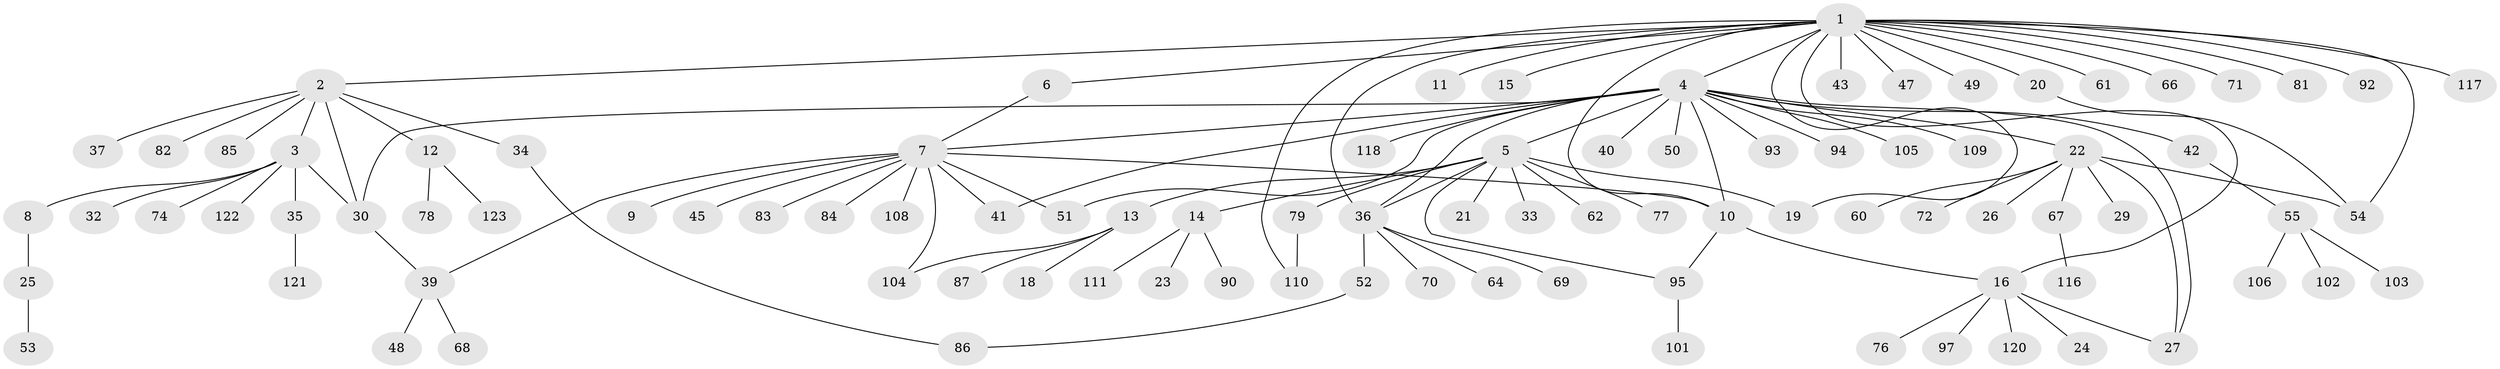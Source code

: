 // original degree distribution, {21: 0.008, 9: 0.016, 8: 0.016, 19: 0.008, 12: 0.008, 2: 0.24, 13: 0.008, 1: 0.576, 4: 0.032, 3: 0.064, 5: 0.016, 7: 0.008}
// Generated by graph-tools (version 1.1) at 2025/41/03/06/25 10:41:48]
// undirected, 95 vertices, 114 edges
graph export_dot {
graph [start="1"]
  node [color=gray90,style=filled];
  1 [super="+17"];
  2 [super="+65"];
  3 [super="+28"];
  4 [super="+44"];
  5 [super="+63"];
  6;
  7 [super="+56"];
  8;
  9;
  10 [super="+98"];
  11;
  12 [super="+31"];
  13 [super="+75"];
  14 [super="+88"];
  15 [super="+80"];
  16 [super="+112"];
  18 [super="+59"];
  19 [super="+46"];
  20 [super="+96"];
  21;
  22 [super="+38"];
  23;
  24 [super="+99"];
  25 [super="+89"];
  26;
  27 [super="+107"];
  29;
  30 [super="+91"];
  32;
  33;
  34;
  35;
  36 [super="+115"];
  37;
  39 [super="+114"];
  40;
  41;
  42;
  43;
  45;
  47;
  48;
  49;
  50;
  51;
  52;
  53;
  54 [super="+57"];
  55 [super="+58"];
  60;
  61;
  62;
  64 [super="+100"];
  66 [super="+73"];
  67;
  68;
  69;
  70;
  71;
  72 [super="+119"];
  74;
  76;
  77;
  78;
  79;
  81;
  82;
  83;
  84;
  85 [super="+125"];
  86 [super="+113"];
  87;
  90;
  92;
  93;
  94;
  95 [super="+124"];
  97;
  101;
  102;
  103;
  104;
  105;
  106;
  108;
  109;
  110;
  111;
  116;
  117;
  118;
  120;
  121;
  122;
  123;
  1 -- 2;
  1 -- 4;
  1 -- 6;
  1 -- 10;
  1 -- 11;
  1 -- 15;
  1 -- 16;
  1 -- 19;
  1 -- 20;
  1 -- 43;
  1 -- 47;
  1 -- 49;
  1 -- 54;
  1 -- 61;
  1 -- 71;
  1 -- 81;
  1 -- 92;
  1 -- 110;
  1 -- 117;
  1 -- 66;
  1 -- 36;
  2 -- 3;
  2 -- 12;
  2 -- 34;
  2 -- 37;
  2 -- 82;
  2 -- 85;
  2 -- 30;
  3 -- 8;
  3 -- 30;
  3 -- 32;
  3 -- 35;
  3 -- 74;
  3 -- 122;
  4 -- 5;
  4 -- 7;
  4 -- 10;
  4 -- 22;
  4 -- 27;
  4 -- 30;
  4 -- 36;
  4 -- 40;
  4 -- 41;
  4 -- 42;
  4 -- 50;
  4 -- 51;
  4 -- 93;
  4 -- 94;
  4 -- 105;
  4 -- 109;
  4 -- 118;
  5 -- 13;
  5 -- 14;
  5 -- 19;
  5 -- 21;
  5 -- 33;
  5 -- 36;
  5 -- 62;
  5 -- 77;
  5 -- 79;
  5 -- 95;
  6 -- 7;
  7 -- 9;
  7 -- 39;
  7 -- 41;
  7 -- 45;
  7 -- 51;
  7 -- 83;
  7 -- 84;
  7 -- 104;
  7 -- 108;
  7 -- 10;
  8 -- 25;
  10 -- 95;
  10 -- 16;
  12 -- 123;
  12 -- 78;
  13 -- 18;
  13 -- 87;
  13 -- 104;
  14 -- 23;
  14 -- 90;
  14 -- 111;
  16 -- 24;
  16 -- 76;
  16 -- 97;
  16 -- 120;
  16 -- 27;
  20 -- 54;
  22 -- 26;
  22 -- 27;
  22 -- 29;
  22 -- 60;
  22 -- 67;
  22 -- 72;
  22 -- 54;
  25 -- 53;
  30 -- 39;
  34 -- 86;
  35 -- 121;
  36 -- 52;
  36 -- 64;
  36 -- 69;
  36 -- 70;
  39 -- 48;
  39 -- 68;
  42 -- 55;
  52 -- 86;
  55 -- 102;
  55 -- 103;
  55 -- 106;
  67 -- 116;
  79 -- 110;
  95 -- 101;
}
